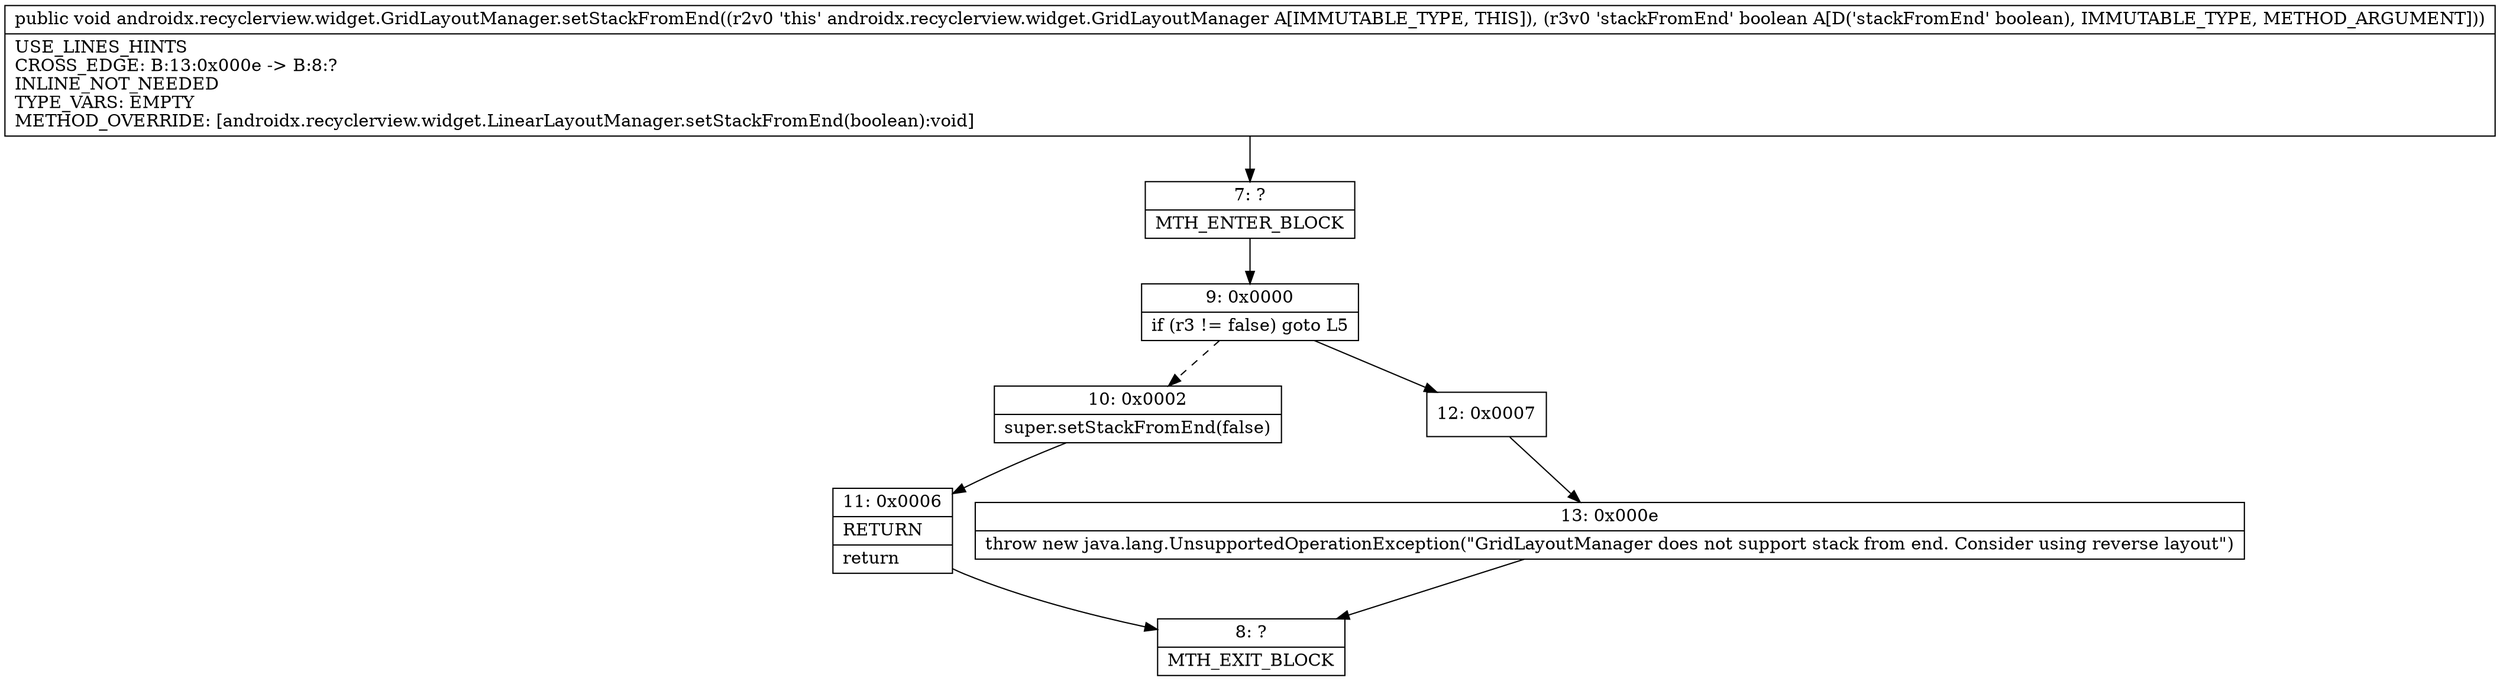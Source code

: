 digraph "CFG forandroidx.recyclerview.widget.GridLayoutManager.setStackFromEnd(Z)V" {
Node_7 [shape=record,label="{7\:\ ?|MTH_ENTER_BLOCK\l}"];
Node_9 [shape=record,label="{9\:\ 0x0000|if (r3 != false) goto L5\l}"];
Node_10 [shape=record,label="{10\:\ 0x0002|super.setStackFromEnd(false)\l}"];
Node_11 [shape=record,label="{11\:\ 0x0006|RETURN\l|return\l}"];
Node_8 [shape=record,label="{8\:\ ?|MTH_EXIT_BLOCK\l}"];
Node_12 [shape=record,label="{12\:\ 0x0007}"];
Node_13 [shape=record,label="{13\:\ 0x000e|throw new java.lang.UnsupportedOperationException(\"GridLayoutManager does not support stack from end. Consider using reverse layout\")\l}"];
MethodNode[shape=record,label="{public void androidx.recyclerview.widget.GridLayoutManager.setStackFromEnd((r2v0 'this' androidx.recyclerview.widget.GridLayoutManager A[IMMUTABLE_TYPE, THIS]), (r3v0 'stackFromEnd' boolean A[D('stackFromEnd' boolean), IMMUTABLE_TYPE, METHOD_ARGUMENT]))  | USE_LINES_HINTS\lCROSS_EDGE: B:13:0x000e \-\> B:8:?\lINLINE_NOT_NEEDED\lTYPE_VARS: EMPTY\lMETHOD_OVERRIDE: [androidx.recyclerview.widget.LinearLayoutManager.setStackFromEnd(boolean):void]\l}"];
MethodNode -> Node_7;Node_7 -> Node_9;
Node_9 -> Node_10[style=dashed];
Node_9 -> Node_12;
Node_10 -> Node_11;
Node_11 -> Node_8;
Node_12 -> Node_13;
Node_13 -> Node_8;
}

